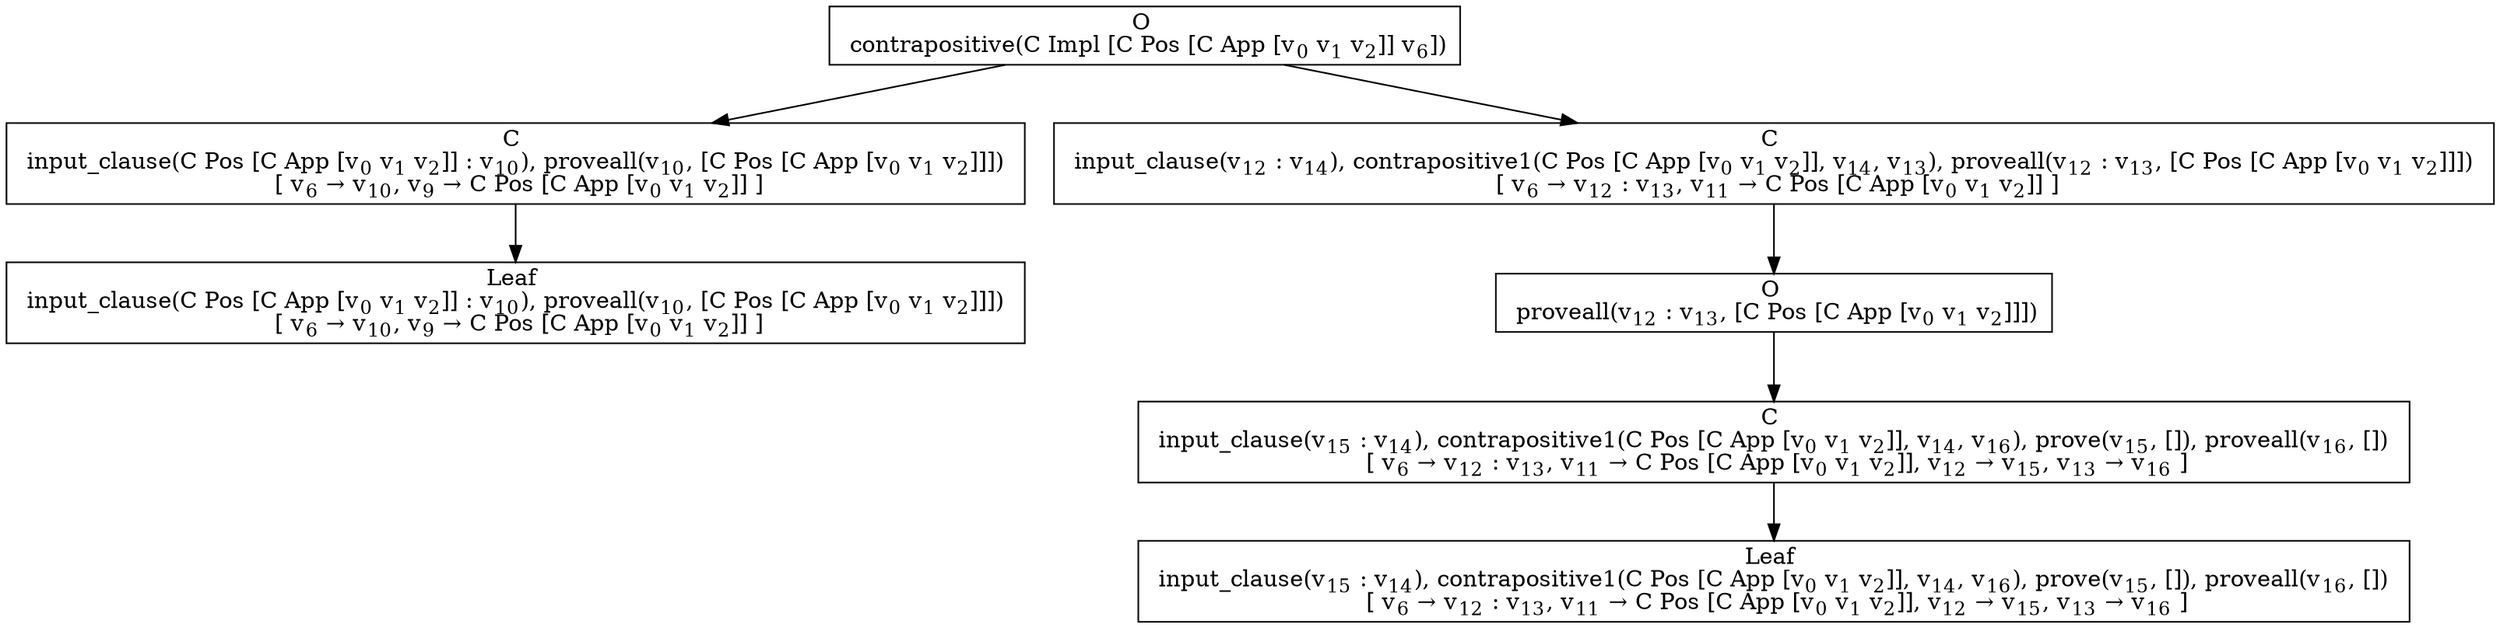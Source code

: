digraph {
    graph [rankdir=TB
          ,bgcolor=transparent];
    node [shape=box
         ,fillcolor=white
         ,style=filled];
    0 [label=<O <BR/> contrapositive(C Impl [C Pos [C App [v<SUB>0</SUB> v<SUB>1</SUB> v<SUB>2</SUB>]] v<SUB>6</SUB>])>];
    1 [label=<C <BR/> input_clause(C Pos [C App [v<SUB>0</SUB> v<SUB>1</SUB> v<SUB>2</SUB>]] : v<SUB>10</SUB>), proveall(v<SUB>10</SUB>, [C Pos [C App [v<SUB>0</SUB> v<SUB>1</SUB> v<SUB>2</SUB>]]]) <BR/>  [ v<SUB>6</SUB> &rarr; v<SUB>10</SUB>, v<SUB>9</SUB> &rarr; C Pos [C App [v<SUB>0</SUB> v<SUB>1</SUB> v<SUB>2</SUB>]] ] >];
    2 [label=<C <BR/> input_clause(v<SUB>12</SUB> : v<SUB>14</SUB>), contrapositive1(C Pos [C App [v<SUB>0</SUB> v<SUB>1</SUB> v<SUB>2</SUB>]], v<SUB>14</SUB>, v<SUB>13</SUB>), proveall(v<SUB>12</SUB> : v<SUB>13</SUB>, [C Pos [C App [v<SUB>0</SUB> v<SUB>1</SUB> v<SUB>2</SUB>]]]) <BR/>  [ v<SUB>6</SUB> &rarr; v<SUB>12</SUB> : v<SUB>13</SUB>, v<SUB>11</SUB> &rarr; C Pos [C App [v<SUB>0</SUB> v<SUB>1</SUB> v<SUB>2</SUB>]] ] >];
    3 [label=<Leaf <BR/> input_clause(C Pos [C App [v<SUB>0</SUB> v<SUB>1</SUB> v<SUB>2</SUB>]] : v<SUB>10</SUB>), proveall(v<SUB>10</SUB>, [C Pos [C App [v<SUB>0</SUB> v<SUB>1</SUB> v<SUB>2</SUB>]]]) <BR/>  [ v<SUB>6</SUB> &rarr; v<SUB>10</SUB>, v<SUB>9</SUB> &rarr; C Pos [C App [v<SUB>0</SUB> v<SUB>1</SUB> v<SUB>2</SUB>]] ] >];
    4 [label=<O <BR/> proveall(v<SUB>12</SUB> : v<SUB>13</SUB>, [C Pos [C App [v<SUB>0</SUB> v<SUB>1</SUB> v<SUB>2</SUB>]]])>];
    5 [label=<C <BR/> input_clause(v<SUB>15</SUB> : v<SUB>14</SUB>), contrapositive1(C Pos [C App [v<SUB>0</SUB> v<SUB>1</SUB> v<SUB>2</SUB>]], v<SUB>14</SUB>, v<SUB>16</SUB>), prove(v<SUB>15</SUB>, []), proveall(v<SUB>16</SUB>, []) <BR/>  [ v<SUB>6</SUB> &rarr; v<SUB>12</SUB> : v<SUB>13</SUB>, v<SUB>11</SUB> &rarr; C Pos [C App [v<SUB>0</SUB> v<SUB>1</SUB> v<SUB>2</SUB>]], v<SUB>12</SUB> &rarr; v<SUB>15</SUB>, v<SUB>13</SUB> &rarr; v<SUB>16</SUB> ] >];
    6 [label=<Leaf <BR/> input_clause(v<SUB>15</SUB> : v<SUB>14</SUB>), contrapositive1(C Pos [C App [v<SUB>0</SUB> v<SUB>1</SUB> v<SUB>2</SUB>]], v<SUB>14</SUB>, v<SUB>16</SUB>), prove(v<SUB>15</SUB>, []), proveall(v<SUB>16</SUB>, []) <BR/>  [ v<SUB>6</SUB> &rarr; v<SUB>12</SUB> : v<SUB>13</SUB>, v<SUB>11</SUB> &rarr; C Pos [C App [v<SUB>0</SUB> v<SUB>1</SUB> v<SUB>2</SUB>]], v<SUB>12</SUB> &rarr; v<SUB>15</SUB>, v<SUB>13</SUB> &rarr; v<SUB>16</SUB> ] >];
    0 -> 1 [label=""];
    0 -> 2 [label=""];
    1 -> 3 [label=""];
    2 -> 4 [label=""];
    4 -> 5 [label=""];
    5 -> 6 [label=""];
}